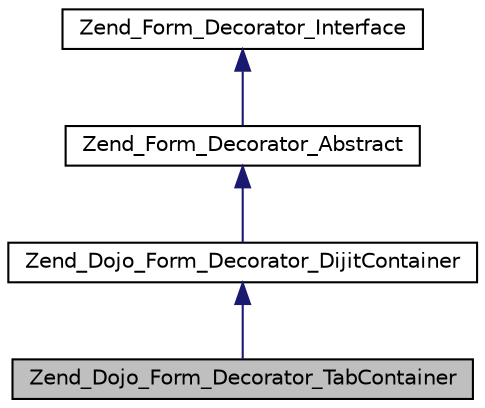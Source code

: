 digraph G
{
  edge [fontname="Helvetica",fontsize="10",labelfontname="Helvetica",labelfontsize="10"];
  node [fontname="Helvetica",fontsize="10",shape=record];
  Node1 [label="Zend_Dojo_Form_Decorator_TabContainer",height=0.2,width=0.4,color="black", fillcolor="grey75", style="filled" fontcolor="black"];
  Node2 -> Node1 [dir="back",color="midnightblue",fontsize="10",style="solid",fontname="Helvetica"];
  Node2 [label="Zend_Dojo_Form_Decorator_DijitContainer",height=0.2,width=0.4,color="black", fillcolor="white", style="filled",URL="$class_zend___dojo___form___decorator___dijit_container.html"];
  Node3 -> Node2 [dir="back",color="midnightblue",fontsize="10",style="solid",fontname="Helvetica"];
  Node3 [label="Zend_Form_Decorator_Abstract",height=0.2,width=0.4,color="black", fillcolor="white", style="filled",URL="$class_zend___form___decorator___abstract.html"];
  Node4 -> Node3 [dir="back",color="midnightblue",fontsize="10",style="solid",fontname="Helvetica"];
  Node4 [label="Zend_Form_Decorator_Interface",height=0.2,width=0.4,color="black", fillcolor="white", style="filled",URL="$interface_zend___form___decorator___interface.html"];
}
